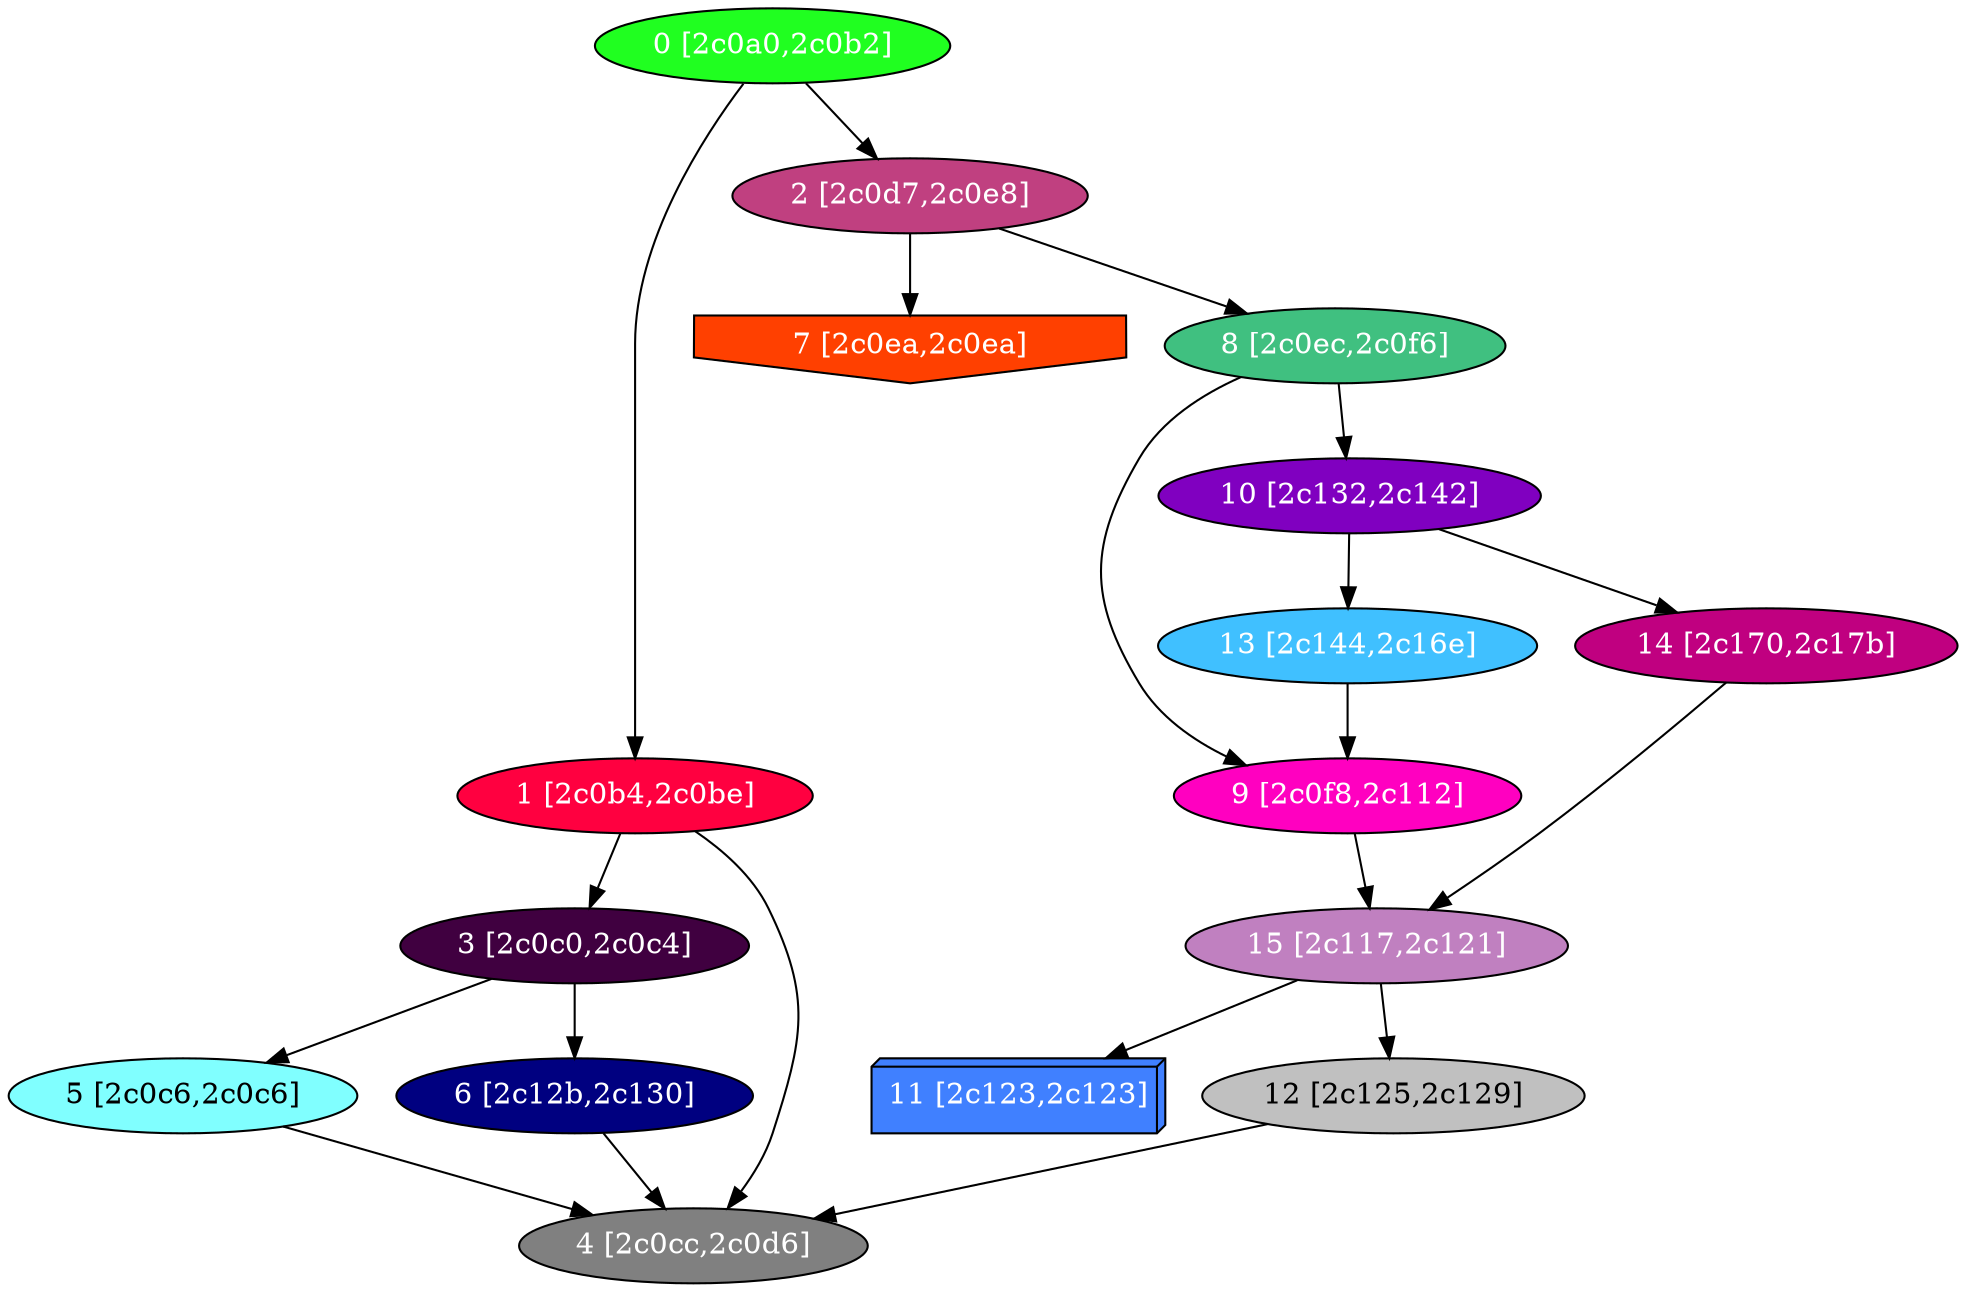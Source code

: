 diGraph libnss3{
	libnss3_0  [style=filled fillcolor="#20FF20" fontcolor="#ffffff" shape=oval label="0 [2c0a0,2c0b2]"]
	libnss3_1  [style=filled fillcolor="#FF0040" fontcolor="#ffffff" shape=oval label="1 [2c0b4,2c0be]"]
	libnss3_2  [style=filled fillcolor="#C04080" fontcolor="#ffffff" shape=oval label="2 [2c0d7,2c0e8]"]
	libnss3_3  [style=filled fillcolor="#400040" fontcolor="#ffffff" shape=oval label="3 [2c0c0,2c0c4]"]
	libnss3_4  [style=filled fillcolor="#808080" fontcolor="#ffffff" shape=oval label="4 [2c0cc,2c0d6]"]
	libnss3_5  [style=filled fillcolor="#80FFFF" fontcolor="#000000" shape=oval label="5 [2c0c6,2c0c6]"]
	libnss3_6  [style=filled fillcolor="#000080" fontcolor="#ffffff" shape=oval label="6 [2c12b,2c130]"]
	libnss3_7  [style=filled fillcolor="#FF4000" fontcolor="#ffffff" shape=invhouse label="7 [2c0ea,2c0ea]"]
	libnss3_8  [style=filled fillcolor="#40C080" fontcolor="#ffffff" shape=oval label="8 [2c0ec,2c0f6]"]
	libnss3_9  [style=filled fillcolor="#FF00C0" fontcolor="#ffffff" shape=oval label="9 [2c0f8,2c112]"]
	libnss3_a  [style=filled fillcolor="#8000C0" fontcolor="#ffffff" shape=oval label="10 [2c132,2c142]"]
	libnss3_b  [style=filled fillcolor="#4080FF" fontcolor="#ffffff" shape=box3d label="11 [2c123,2c123]"]
	libnss3_c  [style=filled fillcolor="#C0C0C0" fontcolor="#000000" shape=oval label="12 [2c125,2c129]"]
	libnss3_d  [style=filled fillcolor="#40C0FF" fontcolor="#ffffff" shape=oval label="13 [2c144,2c16e]"]
	libnss3_e  [style=filled fillcolor="#C00080" fontcolor="#ffffff" shape=oval label="14 [2c170,2c17b]"]
	libnss3_f  [style=filled fillcolor="#C080C0" fontcolor="#ffffff" shape=oval label="15 [2c117,2c121]"]

	libnss3_0 -> libnss3_1
	libnss3_0 -> libnss3_2
	libnss3_1 -> libnss3_3
	libnss3_1 -> libnss3_4
	libnss3_2 -> libnss3_7
	libnss3_2 -> libnss3_8
	libnss3_3 -> libnss3_5
	libnss3_3 -> libnss3_6
	libnss3_5 -> libnss3_4
	libnss3_6 -> libnss3_4
	libnss3_8 -> libnss3_9
	libnss3_8 -> libnss3_a
	libnss3_9 -> libnss3_f
	libnss3_a -> libnss3_d
	libnss3_a -> libnss3_e
	libnss3_c -> libnss3_4
	libnss3_d -> libnss3_9
	libnss3_e -> libnss3_f
	libnss3_f -> libnss3_b
	libnss3_f -> libnss3_c
}